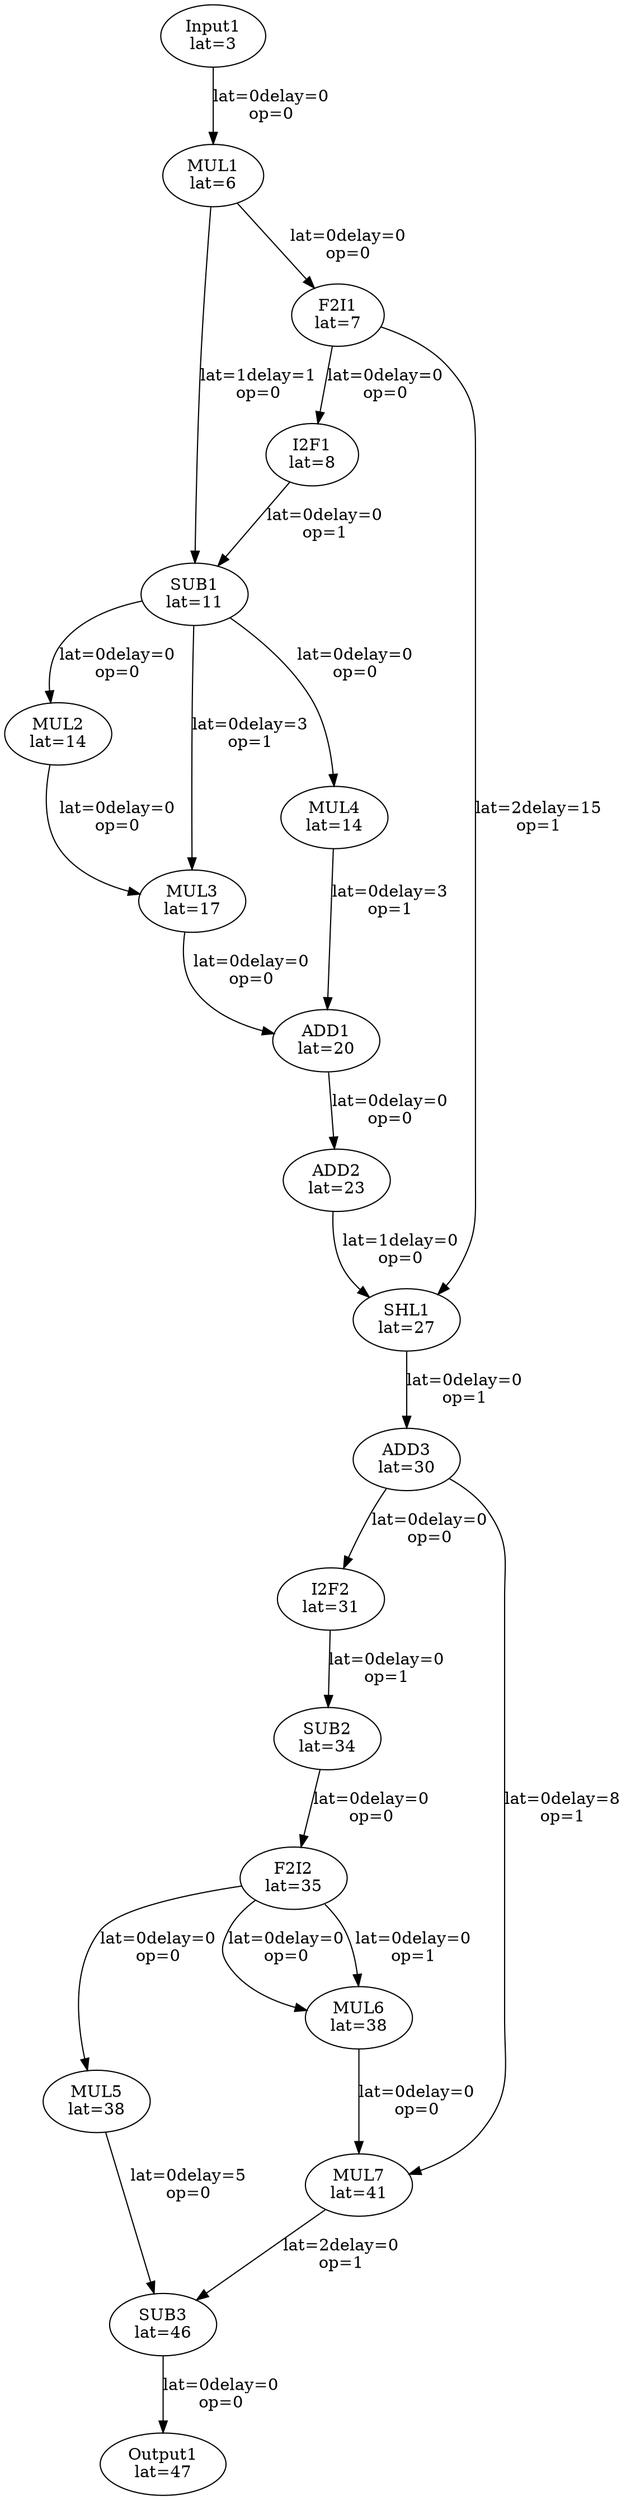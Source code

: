 Digraph G {
"Input1"[label = "\N\nlat=3"];
"Output1"[label = "\N\nlat=47"];
"SUB3"->"Output1"[label = "lat=0\delay=0\nop=0"];
"MUL1"[label = "\N\nlat=6"];
"Input1"->"MUL1"[label = "lat=0\delay=0\nop=0"];
"MUL2"[label = "\N\nlat=14"];
"SUB1"->"MUL2"[label = "lat=0\delay=0\nop=0"];
"MUL3"[label = "\N\nlat=17"];
"MUL2"->"MUL3"[label = "lat=0\delay=0\nop=0"];
"SUB1"->"MUL3"[label = "lat=0\delay=3\nop=1"];
"MUL4"[label = "\N\nlat=14"];
"SUB1"->"MUL4"[label = "lat=0\delay=0\nop=0"];
"F2I1"[label = "\N\nlat=7"];
"MUL1"->"F2I1"[label = "lat=0\delay=0\nop=0"];
"I2F1"[label = "\N\nlat=8"];
"F2I1"->"I2F1"[label = "lat=0\delay=0\nop=0"];
"SUB1"[label = "\N\nlat=11"];
"MUL1"->"SUB1"[label = "lat=1\delay=1\nop=0"];
"I2F1"->"SUB1"[label = "lat=0\delay=0\nop=1"];
"ADD1"[label = "\N\nlat=20"];
"MUL3"->"ADD1"[label = "lat=0\delay=0\nop=0"];
"MUL4"->"ADD1"[label = "lat=0\delay=3\nop=1"];
"ADD2"[label = "\N\nlat=23"];
"ADD1"->"ADD2"[label = "lat=0\delay=0\nop=0"];
"ADD3"[label = "\N\nlat=30"];
"SHL1"->"ADD3"[label = "lat=0\delay=0\nop=1"];
"SHL1"[label = "\N\nlat=27"];
"ADD2"->"SHL1"[label = "lat=1\delay=0\nop=0"];
"F2I1"->"SHL1"[label = "lat=2\delay=15\nop=1"];
"I2F2"[label = "\N\nlat=31"];
"ADD3"->"I2F2"[label = "lat=0\delay=0\nop=0"];
"F2I2"[label = "\N\nlat=35"];
"SUB2"->"F2I2"[label = "lat=0\delay=0\nop=0"];
"MUL5"[label = "\N\nlat=38"];
"F2I2"->"MUL5"[label = "lat=0\delay=0\nop=0"];
"MUL6"[label = "\N\nlat=38"];
"F2I2"->"MUL6"[label = "lat=0\delay=0\nop=0"];
"F2I2"->"MUL6"[label = "lat=0\delay=0\nop=1"];
"MUL7"[label = "\N\nlat=41"];
"MUL6"->"MUL7"[label = "lat=0\delay=0\nop=0"];
"ADD3"->"MUL7"[label = "lat=0\delay=8\nop=1"];
"SUB2"[label = "\N\nlat=34"];
"I2F2"->"SUB2"[label = "lat=0\delay=0\nop=1"];
"SUB3"[label = "\N\nlat=46"];
"MUL5"->"SUB3"[label = "lat=0\delay=5\nop=0"];
"MUL7"->"SUB3"[label = "lat=2\delay=0\nop=1"];
}
